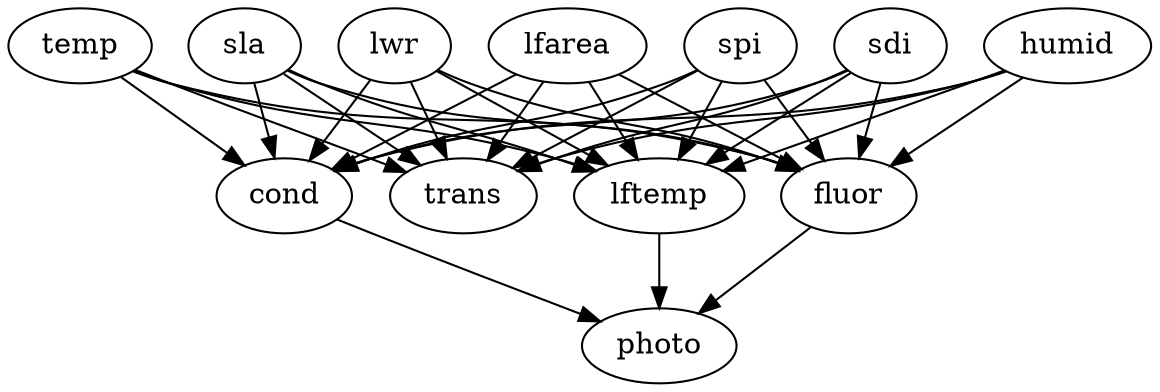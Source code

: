 digraph {

  sla -> lftemp;
  lwr -> lftemp;
  lfarea -> lftemp;
  spi -> lftemp;
  sdi -> lftemp;
  humid -> lftemp;
  temp -> lftemp;

  sla -> fluor;
  lwr -> fluor;
  lfarea -> fluor;
  spi -> fluor;
  sdi -> fluor;
  humid -> fluor;
  temp -> fluor;

  sla -> cond;
  lwr -> cond;
  lfarea -> cond;
  spi -> cond;
  sdi -> cond;
  humid -> cond;
  temp -> cond;

  sla -> trans;
  lwr -> trans;
  lfarea -> trans;
  spi -> trans;
  sdi -> trans;
  humid -> trans;
  temp -> trans;

  /*
  lftemp -> fluor [dir="both"];
  lftemp -> trans [dir="both"];
  lftemp -> cond [dir="both"];

  fluor -> trans [dir="both"];
  fluor -> cond [dir="both"];

  trans -> cond [dir="both"];
  */

  lftemp -> photo;
  fluor -> photo;
  cond -> photo;
}